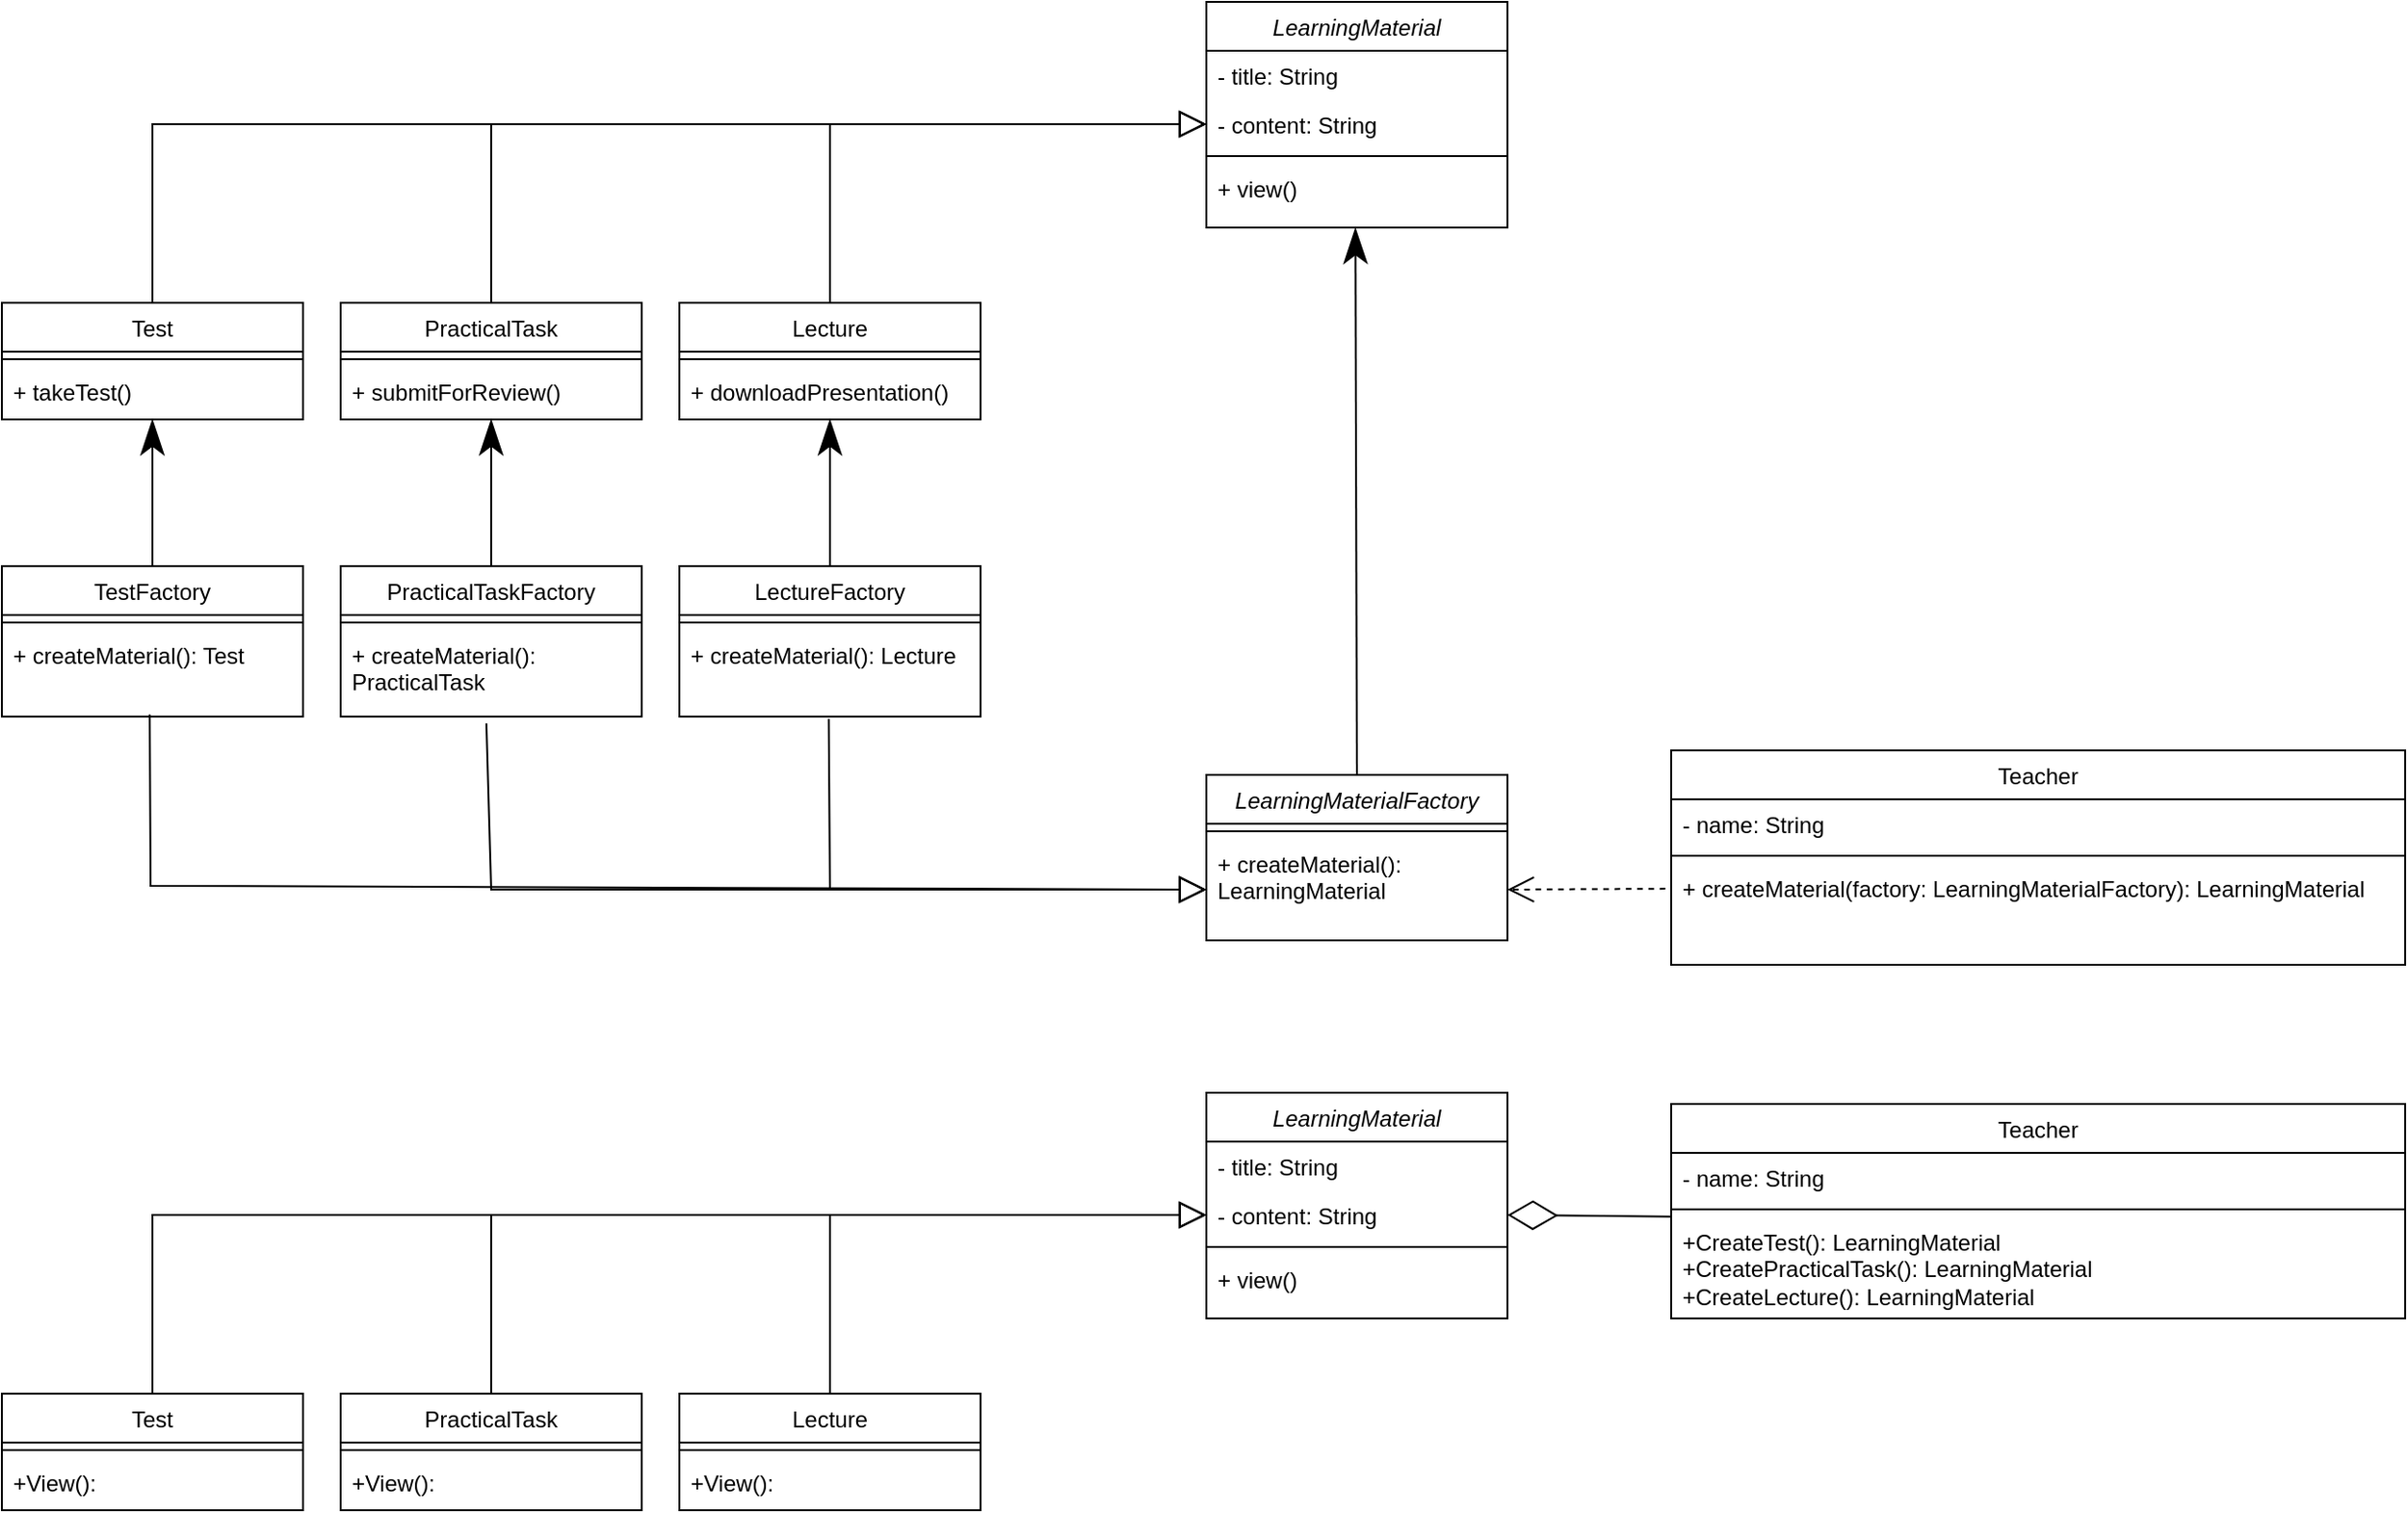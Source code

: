 <mxfile version="26.0.15">
  <diagram id="C5RBs43oDa-KdzZeNtuy" name="Page-1">
    <mxGraphModel dx="2914" dy="1096" grid="1" gridSize="10" guides="1" tooltips="1" connect="1" arrows="1" fold="1" page="1" pageScale="1" pageWidth="827" pageHeight="1169" math="0" shadow="0">
      <root>
        <mxCell id="WIyWlLk6GJQsqaUBKTNV-0" />
        <mxCell id="WIyWlLk6GJQsqaUBKTNV-1" parent="WIyWlLk6GJQsqaUBKTNV-0" />
        <mxCell id="zkfFHV4jXpPFQw0GAbJ--0" value="LearningMaterial" style="swimlane;fontStyle=2;align=center;verticalAlign=top;childLayout=stackLayout;horizontal=1;startSize=26;horizontalStack=0;resizeParent=1;resizeLast=0;collapsible=1;marginBottom=0;rounded=0;shadow=0;strokeWidth=1;" parent="WIyWlLk6GJQsqaUBKTNV-1" vertex="1">
          <mxGeometry x="580" y="130" width="160" height="120" as="geometry">
            <mxRectangle x="230" y="140" width="160" height="26" as="alternateBounds" />
          </mxGeometry>
        </mxCell>
        <mxCell id="zkfFHV4jXpPFQw0GAbJ--1" value="- title: String" style="text;align=left;verticalAlign=top;spacingLeft=4;spacingRight=4;overflow=hidden;rotatable=0;points=[[0,0.5],[1,0.5]];portConstraint=eastwest;" parent="zkfFHV4jXpPFQw0GAbJ--0" vertex="1">
          <mxGeometry y="26" width="160" height="26" as="geometry" />
        </mxCell>
        <mxCell id="zkfFHV4jXpPFQw0GAbJ--2" value="- content: String" style="text;align=left;verticalAlign=top;spacingLeft=4;spacingRight=4;overflow=hidden;rotatable=0;points=[[0,0.5],[1,0.5]];portConstraint=eastwest;rounded=0;shadow=0;html=0;" parent="zkfFHV4jXpPFQw0GAbJ--0" vertex="1">
          <mxGeometry y="52" width="160" height="26" as="geometry" />
        </mxCell>
        <mxCell id="zkfFHV4jXpPFQw0GAbJ--4" value="" style="line;html=1;strokeWidth=1;align=left;verticalAlign=middle;spacingTop=-1;spacingLeft=3;spacingRight=3;rotatable=0;labelPosition=right;points=[];portConstraint=eastwest;" parent="zkfFHV4jXpPFQw0GAbJ--0" vertex="1">
          <mxGeometry y="78" width="160" height="8" as="geometry" />
        </mxCell>
        <mxCell id="zkfFHV4jXpPFQw0GAbJ--5" value="+ view()" style="text;align=left;verticalAlign=top;spacingLeft=4;spacingRight=4;overflow=hidden;rotatable=0;points=[[0,0.5],[1,0.5]];portConstraint=eastwest;" parent="zkfFHV4jXpPFQw0GAbJ--0" vertex="1">
          <mxGeometry y="86" width="160" height="34" as="geometry" />
        </mxCell>
        <mxCell id="zkfFHV4jXpPFQw0GAbJ--6" value="Lecture" style="swimlane;fontStyle=0;align=center;verticalAlign=top;childLayout=stackLayout;horizontal=1;startSize=26;horizontalStack=0;resizeParent=1;resizeLast=0;collapsible=1;marginBottom=0;rounded=0;shadow=0;strokeWidth=1;" parent="WIyWlLk6GJQsqaUBKTNV-1" vertex="1">
          <mxGeometry x="300" y="290" width="160" height="62" as="geometry">
            <mxRectangle x="130" y="380" width="160" height="26" as="alternateBounds" />
          </mxGeometry>
        </mxCell>
        <mxCell id="zkfFHV4jXpPFQw0GAbJ--9" value="" style="line;html=1;strokeWidth=1;align=left;verticalAlign=middle;spacingTop=-1;spacingLeft=3;spacingRight=3;rotatable=0;labelPosition=right;points=[];portConstraint=eastwest;" parent="zkfFHV4jXpPFQw0GAbJ--6" vertex="1">
          <mxGeometry y="26" width="160" height="8" as="geometry" />
        </mxCell>
        <mxCell id="zkfFHV4jXpPFQw0GAbJ--10" value="+ downloadPresentation()" style="text;align=left;verticalAlign=top;spacingLeft=4;spacingRight=4;overflow=hidden;rotatable=0;points=[[0,0.5],[1,0.5]];portConstraint=eastwest;fontStyle=0" parent="zkfFHV4jXpPFQw0GAbJ--6" vertex="1">
          <mxGeometry y="34" width="160" height="26" as="geometry" />
        </mxCell>
        <mxCell id="zkfFHV4jXpPFQw0GAbJ--17" value="PracticalTask" style="swimlane;fontStyle=0;align=center;verticalAlign=top;childLayout=stackLayout;horizontal=1;startSize=26;horizontalStack=0;resizeParent=1;resizeLast=0;collapsible=1;marginBottom=0;rounded=0;shadow=0;strokeWidth=1;" parent="WIyWlLk6GJQsqaUBKTNV-1" vertex="1">
          <mxGeometry x="120" y="290" width="160" height="62" as="geometry">
            <mxRectangle x="550" y="140" width="160" height="26" as="alternateBounds" />
          </mxGeometry>
        </mxCell>
        <mxCell id="zkfFHV4jXpPFQw0GAbJ--23" value="" style="line;html=1;strokeWidth=1;align=left;verticalAlign=middle;spacingTop=-1;spacingLeft=3;spacingRight=3;rotatable=0;labelPosition=right;points=[];portConstraint=eastwest;" parent="zkfFHV4jXpPFQw0GAbJ--17" vertex="1">
          <mxGeometry y="26" width="160" height="8" as="geometry" />
        </mxCell>
        <mxCell id="zkfFHV4jXpPFQw0GAbJ--25" value="+ submitForReview()" style="text;align=left;verticalAlign=top;spacingLeft=4;spacingRight=4;overflow=hidden;rotatable=0;points=[[0,0.5],[1,0.5]];portConstraint=eastwest;" parent="zkfFHV4jXpPFQw0GAbJ--17" vertex="1">
          <mxGeometry y="34" width="160" height="26" as="geometry" />
        </mxCell>
        <mxCell id="MCzcpst0xotEQNAqD-v0-2" value="Test" style="swimlane;fontStyle=0;align=center;verticalAlign=top;childLayout=stackLayout;horizontal=1;startSize=26;horizontalStack=0;resizeParent=1;resizeLast=0;collapsible=1;marginBottom=0;rounded=0;shadow=0;strokeWidth=1;" parent="WIyWlLk6GJQsqaUBKTNV-1" vertex="1">
          <mxGeometry x="-60" y="290" width="160" height="62" as="geometry">
            <mxRectangle x="550" y="140" width="160" height="26" as="alternateBounds" />
          </mxGeometry>
        </mxCell>
        <mxCell id="MCzcpst0xotEQNAqD-v0-8" value="" style="line;html=1;strokeWidth=1;align=left;verticalAlign=middle;spacingTop=-1;spacingLeft=3;spacingRight=3;rotatable=0;labelPosition=right;points=[];portConstraint=eastwest;" parent="MCzcpst0xotEQNAqD-v0-2" vertex="1">
          <mxGeometry y="26" width="160" height="8" as="geometry" />
        </mxCell>
        <mxCell id="MCzcpst0xotEQNAqD-v0-9" value="+ takeTest()" style="text;align=left;verticalAlign=top;spacingLeft=4;spacingRight=4;overflow=hidden;rotatable=0;points=[[0,0.5],[1,0.5]];portConstraint=eastwest;" parent="MCzcpst0xotEQNAqD-v0-2" vertex="1">
          <mxGeometry y="34" width="160" height="26" as="geometry" />
        </mxCell>
        <mxCell id="MCzcpst0xotEQNAqD-v0-11" value="LearningMaterialFactory" style="swimlane;fontStyle=2;align=center;verticalAlign=top;childLayout=stackLayout;horizontal=1;startSize=26;horizontalStack=0;resizeParent=1;resizeLast=0;collapsible=1;marginBottom=0;rounded=0;shadow=0;strokeWidth=1;" parent="WIyWlLk6GJQsqaUBKTNV-1" vertex="1">
          <mxGeometry x="580" y="541" width="160" height="88" as="geometry">
            <mxRectangle x="230" y="140" width="160" height="26" as="alternateBounds" />
          </mxGeometry>
        </mxCell>
        <mxCell id="MCzcpst0xotEQNAqD-v0-14" value="" style="line;html=1;strokeWidth=1;align=left;verticalAlign=middle;spacingTop=-1;spacingLeft=3;spacingRight=3;rotatable=0;labelPosition=right;points=[];portConstraint=eastwest;" parent="MCzcpst0xotEQNAqD-v0-11" vertex="1">
          <mxGeometry y="26" width="160" height="8" as="geometry" />
        </mxCell>
        <mxCell id="MCzcpst0xotEQNAqD-v0-15" value="+ createMaterial(): LearningMaterial" style="text;align=left;verticalAlign=top;spacingLeft=4;spacingRight=4;overflow=hidden;rotatable=0;points=[[0,0.5],[1,0.5]];portConstraint=eastwest;whiteSpace=wrap;" parent="MCzcpst0xotEQNAqD-v0-11" vertex="1">
          <mxGeometry y="34" width="160" height="54" as="geometry" />
        </mxCell>
        <mxCell id="MCzcpst0xotEQNAqD-v0-16" value="LectureFactory" style="swimlane;fontStyle=0;align=center;verticalAlign=top;childLayout=stackLayout;horizontal=1;startSize=26;horizontalStack=0;resizeParent=1;resizeLast=0;collapsible=1;marginBottom=0;rounded=0;shadow=0;strokeWidth=1;" parent="WIyWlLk6GJQsqaUBKTNV-1" vertex="1">
          <mxGeometry x="300" y="430" width="160" height="80" as="geometry">
            <mxRectangle x="130" y="380" width="160" height="26" as="alternateBounds" />
          </mxGeometry>
        </mxCell>
        <mxCell id="MCzcpst0xotEQNAqD-v0-17" value="" style="line;html=1;strokeWidth=1;align=left;verticalAlign=middle;spacingTop=-1;spacingLeft=3;spacingRight=3;rotatable=0;labelPosition=right;points=[];portConstraint=eastwest;" parent="MCzcpst0xotEQNAqD-v0-16" vertex="1">
          <mxGeometry y="26" width="160" height="8" as="geometry" />
        </mxCell>
        <mxCell id="MCzcpst0xotEQNAqD-v0-18" value="+ createMaterial(): Lecture" style="text;align=left;verticalAlign=top;spacingLeft=4;spacingRight=4;overflow=hidden;rotatable=0;points=[[0,0.5],[1,0.5]];portConstraint=eastwest;fontStyle=0" parent="MCzcpst0xotEQNAqD-v0-16" vertex="1">
          <mxGeometry y="34" width="160" height="46" as="geometry" />
        </mxCell>
        <mxCell id="MCzcpst0xotEQNAqD-v0-19" value="PracticalTaskFactory" style="swimlane;fontStyle=0;align=center;verticalAlign=top;childLayout=stackLayout;horizontal=1;startSize=26;horizontalStack=0;resizeParent=1;resizeLast=0;collapsible=1;marginBottom=0;rounded=0;shadow=0;strokeWidth=1;" parent="WIyWlLk6GJQsqaUBKTNV-1" vertex="1">
          <mxGeometry x="120" y="430" width="160" height="80" as="geometry">
            <mxRectangle x="550" y="140" width="160" height="26" as="alternateBounds" />
          </mxGeometry>
        </mxCell>
        <mxCell id="MCzcpst0xotEQNAqD-v0-20" value="" style="line;html=1;strokeWidth=1;align=left;verticalAlign=middle;spacingTop=-1;spacingLeft=3;spacingRight=3;rotatable=0;labelPosition=right;points=[];portConstraint=eastwest;" parent="MCzcpst0xotEQNAqD-v0-19" vertex="1">
          <mxGeometry y="26" width="160" height="8" as="geometry" />
        </mxCell>
        <mxCell id="MCzcpst0xotEQNAqD-v0-21" value="+ createMaterial(): PracticalTask" style="text;align=left;verticalAlign=top;spacingLeft=4;spacingRight=4;overflow=hidden;rotatable=0;points=[[0,0.5],[1,0.5]];portConstraint=eastwest;whiteSpace=wrap;" parent="MCzcpst0xotEQNAqD-v0-19" vertex="1">
          <mxGeometry y="34" width="160" height="46" as="geometry" />
        </mxCell>
        <mxCell id="MCzcpst0xotEQNAqD-v0-22" value="TestFactory" style="swimlane;fontStyle=0;align=center;verticalAlign=top;childLayout=stackLayout;horizontal=1;startSize=26;horizontalStack=0;resizeParent=1;resizeLast=0;collapsible=1;marginBottom=0;rounded=0;shadow=0;strokeWidth=1;" parent="WIyWlLk6GJQsqaUBKTNV-1" vertex="1">
          <mxGeometry x="-60" y="430" width="160" height="80" as="geometry">
            <mxRectangle x="550" y="140" width="160" height="26" as="alternateBounds" />
          </mxGeometry>
        </mxCell>
        <mxCell id="MCzcpst0xotEQNAqD-v0-23" value="" style="line;html=1;strokeWidth=1;align=left;verticalAlign=middle;spacingTop=-1;spacingLeft=3;spacingRight=3;rotatable=0;labelPosition=right;points=[];portConstraint=eastwest;" parent="MCzcpst0xotEQNAqD-v0-22" vertex="1">
          <mxGeometry y="26" width="160" height="8" as="geometry" />
        </mxCell>
        <mxCell id="MCzcpst0xotEQNAqD-v0-24" value="+ createMaterial(): Test" style="text;align=left;verticalAlign=top;spacingLeft=4;spacingRight=4;overflow=hidden;rotatable=0;points=[[0,0.5],[1,0.5]];portConstraint=eastwest;" parent="MCzcpst0xotEQNAqD-v0-22" vertex="1">
          <mxGeometry y="34" width="160" height="46" as="geometry" />
        </mxCell>
        <mxCell id="MCzcpst0xotEQNAqD-v0-25" value="Teacher" style="swimlane;fontStyle=0;align=center;verticalAlign=top;childLayout=stackLayout;horizontal=1;startSize=26;horizontalStack=0;resizeParent=1;resizeLast=0;collapsible=1;marginBottom=0;rounded=0;shadow=0;strokeWidth=1;" parent="WIyWlLk6GJQsqaUBKTNV-1" vertex="1">
          <mxGeometry x="827" y="528" width="390" height="114" as="geometry">
            <mxRectangle x="230" y="140" width="160" height="26" as="alternateBounds" />
          </mxGeometry>
        </mxCell>
        <mxCell id="MCzcpst0xotEQNAqD-v0-26" value="- name: String" style="text;align=left;verticalAlign=top;spacingLeft=4;spacingRight=4;overflow=hidden;rotatable=0;points=[[0,0.5],[1,0.5]];portConstraint=eastwest;" parent="MCzcpst0xotEQNAqD-v0-25" vertex="1">
          <mxGeometry y="26" width="390" height="26" as="geometry" />
        </mxCell>
        <mxCell id="MCzcpst0xotEQNAqD-v0-28" value="" style="line;html=1;strokeWidth=1;align=left;verticalAlign=middle;spacingTop=-1;spacingLeft=3;spacingRight=3;rotatable=0;labelPosition=right;points=[];portConstraint=eastwest;" parent="MCzcpst0xotEQNAqD-v0-25" vertex="1">
          <mxGeometry y="52" width="390" height="8" as="geometry" />
        </mxCell>
        <mxCell id="MCzcpst0xotEQNAqD-v0-29" value="+ createMaterial(factory: LearningMaterialFactory): LearningMaterial " style="text;align=left;verticalAlign=top;spacingLeft=4;spacingRight=4;overflow=hidden;rotatable=0;points=[[0,0.5],[1,0.5]];portConstraint=eastwest;whiteSpace=wrap;" parent="MCzcpst0xotEQNAqD-v0-25" vertex="1">
          <mxGeometry y="60" width="390" height="54" as="geometry" />
        </mxCell>
        <mxCell id="MCzcpst0xotEQNAqD-v0-39" value="" style="endArrow=block;endFill=0;endSize=12;html=1;rounded=0;exitX=0.5;exitY=0;exitDx=0;exitDy=0;entryX=0;entryY=0.5;entryDx=0;entryDy=0;" parent="WIyWlLk6GJQsqaUBKTNV-1" source="MCzcpst0xotEQNAqD-v0-2" target="zkfFHV4jXpPFQw0GAbJ--2" edge="1">
          <mxGeometry width="160" relative="1" as="geometry">
            <mxPoint x="340" y="460" as="sourcePoint" />
            <mxPoint x="430" y="460" as="targetPoint" />
            <Array as="points">
              <mxPoint x="20" y="195" />
            </Array>
          </mxGeometry>
        </mxCell>
        <mxCell id="MCzcpst0xotEQNAqD-v0-40" value="" style="endArrow=block;endFill=0;endSize=12;html=1;rounded=0;exitX=0.5;exitY=0;exitDx=0;exitDy=0;entryX=0;entryY=0.5;entryDx=0;entryDy=0;" parent="WIyWlLk6GJQsqaUBKTNV-1" source="zkfFHV4jXpPFQw0GAbJ--17" target="zkfFHV4jXpPFQw0GAbJ--2" edge="1">
          <mxGeometry width="160" relative="1" as="geometry">
            <mxPoint x="350" y="470" as="sourcePoint" />
            <mxPoint x="440" y="470" as="targetPoint" />
            <Array as="points">
              <mxPoint x="200" y="195" />
            </Array>
          </mxGeometry>
        </mxCell>
        <mxCell id="MCzcpst0xotEQNAqD-v0-41" value="" style="endArrow=block;endFill=0;endSize=12;html=1;rounded=0;exitX=0.5;exitY=0;exitDx=0;exitDy=0;entryX=0;entryY=0.5;entryDx=0;entryDy=0;startArrow=none;startFill=0;" parent="WIyWlLk6GJQsqaUBKTNV-1" source="zkfFHV4jXpPFQw0GAbJ--6" target="zkfFHV4jXpPFQw0GAbJ--2" edge="1">
          <mxGeometry width="160" relative="1" as="geometry">
            <mxPoint x="360" y="480" as="sourcePoint" />
            <mxPoint x="450" y="480" as="targetPoint" />
            <Array as="points">
              <mxPoint x="380" y="195" />
            </Array>
          </mxGeometry>
        </mxCell>
        <mxCell id="MCzcpst0xotEQNAqD-v0-42" value="" style="endArrow=classicThin;endSize=16;endFill=1;html=1;rounded=0;entryX=0.5;entryY=1;entryDx=0;entryDy=0;exitX=0.5;exitY=0;exitDx=0;exitDy=0;" parent="WIyWlLk6GJQsqaUBKTNV-1" source="MCzcpst0xotEQNAqD-v0-22" target="MCzcpst0xotEQNAqD-v0-2" edge="1">
          <mxGeometry width="160" relative="1" as="geometry">
            <mxPoint x="380" y="470" as="sourcePoint" />
            <mxPoint x="540" y="470" as="targetPoint" />
          </mxGeometry>
        </mxCell>
        <mxCell id="MCzcpst0xotEQNAqD-v0-43" value="" style="endArrow=classicThin;endSize=16;endFill=1;html=1;rounded=0;entryX=0.5;entryY=1;entryDx=0;entryDy=0;exitX=0.5;exitY=0;exitDx=0;exitDy=0;" parent="WIyWlLk6GJQsqaUBKTNV-1" source="MCzcpst0xotEQNAqD-v0-19" target="zkfFHV4jXpPFQw0GAbJ--17" edge="1">
          <mxGeometry width="160" relative="1" as="geometry">
            <mxPoint x="30" y="440" as="sourcePoint" />
            <mxPoint x="30" y="362" as="targetPoint" />
          </mxGeometry>
        </mxCell>
        <mxCell id="MCzcpst0xotEQNAqD-v0-44" value="" style="endArrow=classicThin;endSize=16;endFill=1;html=1;rounded=0;entryX=0.5;entryY=1;entryDx=0;entryDy=0;exitX=0.5;exitY=0;exitDx=0;exitDy=0;" parent="WIyWlLk6GJQsqaUBKTNV-1" source="MCzcpst0xotEQNAqD-v0-16" target="zkfFHV4jXpPFQw0GAbJ--6" edge="1">
          <mxGeometry width="160" relative="1" as="geometry">
            <mxPoint x="210" y="440" as="sourcePoint" />
            <mxPoint x="210" y="362" as="targetPoint" />
          </mxGeometry>
        </mxCell>
        <mxCell id="MCzcpst0xotEQNAqD-v0-45" value="" style="endArrow=classicThin;endSize=16;endFill=1;html=1;rounded=0;exitX=0.5;exitY=0;exitDx=0;exitDy=0;entryX=0.495;entryY=1.006;entryDx=0;entryDy=0;entryPerimeter=0;" parent="WIyWlLk6GJQsqaUBKTNV-1" source="MCzcpst0xotEQNAqD-v0-11" target="zkfFHV4jXpPFQw0GAbJ--5" edge="1">
          <mxGeometry width="160" relative="1" as="geometry">
            <mxPoint x="390" y="440" as="sourcePoint" />
            <mxPoint x="610" y="320" as="targetPoint" />
          </mxGeometry>
        </mxCell>
        <mxCell id="MCzcpst0xotEQNAqD-v0-47" value="" style="endArrow=open;endSize=12;dashed=1;html=1;rounded=0;entryX=1;entryY=0.5;entryDx=0;entryDy=0;exitX=-0.008;exitY=0.251;exitDx=0;exitDy=0;exitPerimeter=0;" parent="WIyWlLk6GJQsqaUBKTNV-1" source="MCzcpst0xotEQNAqD-v0-29" target="MCzcpst0xotEQNAqD-v0-15" edge="1">
          <mxGeometry width="160" relative="1" as="geometry">
            <mxPoint x="810" y="630" as="sourcePoint" />
            <mxPoint x="980" y="630" as="targetPoint" />
          </mxGeometry>
        </mxCell>
        <mxCell id="MCzcpst0xotEQNAqD-v0-36" value="" style="endArrow=block;endFill=0;endSize=12;html=1;rounded=0;exitX=0.491;exitY=0.975;exitDx=0;exitDy=0;entryX=0;entryY=0.5;entryDx=0;entryDy=0;exitPerimeter=0;" parent="WIyWlLk6GJQsqaUBKTNV-1" source="MCzcpst0xotEQNAqD-v0-24" target="MCzcpst0xotEQNAqD-v0-15" edge="1">
          <mxGeometry width="160" relative="1" as="geometry">
            <mxPoint x="310" y="430" as="sourcePoint" />
            <mxPoint x="400" y="430" as="targetPoint" />
            <Array as="points">
              <mxPoint x="19" y="600" />
            </Array>
          </mxGeometry>
        </mxCell>
        <mxCell id="MCzcpst0xotEQNAqD-v0-38" value="" style="endArrow=block;endFill=0;endSize=12;html=1;rounded=0;entryX=0;entryY=0.5;entryDx=0;entryDy=0;exitX=0.484;exitY=1.079;exitDx=0;exitDy=0;exitPerimeter=0;" parent="WIyWlLk6GJQsqaUBKTNV-1" source="MCzcpst0xotEQNAqD-v0-21" target="MCzcpst0xotEQNAqD-v0-15" edge="1">
          <mxGeometry width="160" relative="1" as="geometry">
            <mxPoint x="330" y="450" as="sourcePoint" />
            <mxPoint x="550" y="570" as="targetPoint" />
            <Array as="points">
              <mxPoint x="200" y="602" />
            </Array>
          </mxGeometry>
        </mxCell>
        <mxCell id="MCzcpst0xotEQNAqD-v0-37" value="" style="endArrow=block;endFill=0;endSize=12;html=1;rounded=0;exitX=0.496;exitY=1.028;exitDx=0;exitDy=0;entryX=0;entryY=0.5;entryDx=0;entryDy=0;exitPerimeter=0;" parent="WIyWlLk6GJQsqaUBKTNV-1" source="MCzcpst0xotEQNAqD-v0-18" target="MCzcpst0xotEQNAqD-v0-15" edge="1">
          <mxGeometry width="160" relative="1" as="geometry">
            <mxPoint x="320" y="440" as="sourcePoint" />
            <mxPoint x="410" y="440" as="targetPoint" />
            <Array as="points">
              <mxPoint x="380" y="602" />
            </Array>
          </mxGeometry>
        </mxCell>
        <mxCell id="YxM2xl57sLvjzxrP7ehZ-5" value="LearningMaterial" style="swimlane;fontStyle=2;align=center;verticalAlign=top;childLayout=stackLayout;horizontal=1;startSize=26;horizontalStack=0;resizeParent=1;resizeLast=0;collapsible=1;marginBottom=0;rounded=0;shadow=0;strokeWidth=1;" vertex="1" parent="WIyWlLk6GJQsqaUBKTNV-1">
          <mxGeometry x="580" y="710" width="160" height="120" as="geometry">
            <mxRectangle x="230" y="140" width="160" height="26" as="alternateBounds" />
          </mxGeometry>
        </mxCell>
        <mxCell id="YxM2xl57sLvjzxrP7ehZ-6" value="- title: String" style="text;align=left;verticalAlign=top;spacingLeft=4;spacingRight=4;overflow=hidden;rotatable=0;points=[[0,0.5],[1,0.5]];portConstraint=eastwest;" vertex="1" parent="YxM2xl57sLvjzxrP7ehZ-5">
          <mxGeometry y="26" width="160" height="26" as="geometry" />
        </mxCell>
        <mxCell id="YxM2xl57sLvjzxrP7ehZ-7" value="- content: String" style="text;align=left;verticalAlign=top;spacingLeft=4;spacingRight=4;overflow=hidden;rotatable=0;points=[[0,0.5],[1,0.5]];portConstraint=eastwest;rounded=0;shadow=0;html=0;" vertex="1" parent="YxM2xl57sLvjzxrP7ehZ-5">
          <mxGeometry y="52" width="160" height="26" as="geometry" />
        </mxCell>
        <mxCell id="YxM2xl57sLvjzxrP7ehZ-8" value="" style="line;html=1;strokeWidth=1;align=left;verticalAlign=middle;spacingTop=-1;spacingLeft=3;spacingRight=3;rotatable=0;labelPosition=right;points=[];portConstraint=eastwest;" vertex="1" parent="YxM2xl57sLvjzxrP7ehZ-5">
          <mxGeometry y="78" width="160" height="8" as="geometry" />
        </mxCell>
        <mxCell id="YxM2xl57sLvjzxrP7ehZ-9" value="+ view()" style="text;align=left;verticalAlign=top;spacingLeft=4;spacingRight=4;overflow=hidden;rotatable=0;points=[[0,0.5],[1,0.5]];portConstraint=eastwest;" vertex="1" parent="YxM2xl57sLvjzxrP7ehZ-5">
          <mxGeometry y="86" width="160" height="34" as="geometry" />
        </mxCell>
        <mxCell id="YxM2xl57sLvjzxrP7ehZ-10" value="Lecture" style="swimlane;fontStyle=0;align=center;verticalAlign=top;childLayout=stackLayout;horizontal=1;startSize=26;horizontalStack=0;resizeParent=1;resizeLast=0;collapsible=1;marginBottom=0;rounded=0;shadow=0;strokeWidth=1;" vertex="1" parent="WIyWlLk6GJQsqaUBKTNV-1">
          <mxGeometry x="300" y="870" width="160" height="62" as="geometry">
            <mxRectangle x="130" y="380" width="160" height="26" as="alternateBounds" />
          </mxGeometry>
        </mxCell>
        <mxCell id="YxM2xl57sLvjzxrP7ehZ-11" value="" style="line;html=1;strokeWidth=1;align=left;verticalAlign=middle;spacingTop=-1;spacingLeft=3;spacingRight=3;rotatable=0;labelPosition=right;points=[];portConstraint=eastwest;" vertex="1" parent="YxM2xl57sLvjzxrP7ehZ-10">
          <mxGeometry y="26" width="160" height="8" as="geometry" />
        </mxCell>
        <mxCell id="YxM2xl57sLvjzxrP7ehZ-12" value="+View(): " style="text;align=left;verticalAlign=top;spacingLeft=4;spacingRight=4;overflow=hidden;rotatable=0;points=[[0,0.5],[1,0.5]];portConstraint=eastwest;fontStyle=0" vertex="1" parent="YxM2xl57sLvjzxrP7ehZ-10">
          <mxGeometry y="34" width="160" height="26" as="geometry" />
        </mxCell>
        <mxCell id="YxM2xl57sLvjzxrP7ehZ-13" value="PracticalTask" style="swimlane;fontStyle=0;align=center;verticalAlign=top;childLayout=stackLayout;horizontal=1;startSize=26;horizontalStack=0;resizeParent=1;resizeLast=0;collapsible=1;marginBottom=0;rounded=0;shadow=0;strokeWidth=1;" vertex="1" parent="WIyWlLk6GJQsqaUBKTNV-1">
          <mxGeometry x="120" y="870" width="160" height="62" as="geometry">
            <mxRectangle x="550" y="140" width="160" height="26" as="alternateBounds" />
          </mxGeometry>
        </mxCell>
        <mxCell id="YxM2xl57sLvjzxrP7ehZ-14" value="" style="line;html=1;strokeWidth=1;align=left;verticalAlign=middle;spacingTop=-1;spacingLeft=3;spacingRight=3;rotatable=0;labelPosition=right;points=[];portConstraint=eastwest;" vertex="1" parent="YxM2xl57sLvjzxrP7ehZ-13">
          <mxGeometry y="26" width="160" height="8" as="geometry" />
        </mxCell>
        <mxCell id="YxM2xl57sLvjzxrP7ehZ-15" value="+View(): " style="text;align=left;verticalAlign=top;spacingLeft=4;spacingRight=4;overflow=hidden;rotatable=0;points=[[0,0.5],[1,0.5]];portConstraint=eastwest;" vertex="1" parent="YxM2xl57sLvjzxrP7ehZ-13">
          <mxGeometry y="34" width="160" height="26" as="geometry" />
        </mxCell>
        <mxCell id="YxM2xl57sLvjzxrP7ehZ-16" value="Test" style="swimlane;fontStyle=0;align=center;verticalAlign=top;childLayout=stackLayout;horizontal=1;startSize=26;horizontalStack=0;resizeParent=1;resizeLast=0;collapsible=1;marginBottom=0;rounded=0;shadow=0;strokeWidth=1;" vertex="1" parent="WIyWlLk6GJQsqaUBKTNV-1">
          <mxGeometry x="-60" y="870" width="160" height="62" as="geometry">
            <mxRectangle x="550" y="140" width="160" height="26" as="alternateBounds" />
          </mxGeometry>
        </mxCell>
        <mxCell id="YxM2xl57sLvjzxrP7ehZ-17" value="" style="line;html=1;strokeWidth=1;align=left;verticalAlign=middle;spacingTop=-1;spacingLeft=3;spacingRight=3;rotatable=0;labelPosition=right;points=[];portConstraint=eastwest;" vertex="1" parent="YxM2xl57sLvjzxrP7ehZ-16">
          <mxGeometry y="26" width="160" height="8" as="geometry" />
        </mxCell>
        <mxCell id="YxM2xl57sLvjzxrP7ehZ-18" value="+View(): " style="text;align=left;verticalAlign=top;spacingLeft=4;spacingRight=4;overflow=hidden;rotatable=0;points=[[0,0.5],[1,0.5]];portConstraint=eastwest;" vertex="1" parent="YxM2xl57sLvjzxrP7ehZ-16">
          <mxGeometry y="34" width="160" height="26" as="geometry" />
        </mxCell>
        <mxCell id="YxM2xl57sLvjzxrP7ehZ-19" value="" style="endArrow=block;endFill=0;endSize=12;html=1;rounded=0;exitX=0.5;exitY=0;exitDx=0;exitDy=0;entryX=0;entryY=0.5;entryDx=0;entryDy=0;" edge="1" parent="WIyWlLk6GJQsqaUBKTNV-1" source="YxM2xl57sLvjzxrP7ehZ-16" target="YxM2xl57sLvjzxrP7ehZ-7">
          <mxGeometry width="160" relative="1" as="geometry">
            <mxPoint x="340" y="1040" as="sourcePoint" />
            <mxPoint x="430" y="1040" as="targetPoint" />
            <Array as="points">
              <mxPoint x="20" y="775" />
            </Array>
          </mxGeometry>
        </mxCell>
        <mxCell id="YxM2xl57sLvjzxrP7ehZ-20" value="" style="endArrow=block;endFill=0;endSize=12;html=1;rounded=0;exitX=0.5;exitY=0;exitDx=0;exitDy=0;entryX=0;entryY=0.5;entryDx=0;entryDy=0;" edge="1" parent="WIyWlLk6GJQsqaUBKTNV-1" source="YxM2xl57sLvjzxrP7ehZ-13" target="YxM2xl57sLvjzxrP7ehZ-7">
          <mxGeometry width="160" relative="1" as="geometry">
            <mxPoint x="350" y="1050" as="sourcePoint" />
            <mxPoint x="440" y="1050" as="targetPoint" />
            <Array as="points">
              <mxPoint x="200" y="775" />
            </Array>
          </mxGeometry>
        </mxCell>
        <mxCell id="YxM2xl57sLvjzxrP7ehZ-21" value="" style="endArrow=block;endFill=0;endSize=12;html=1;rounded=0;exitX=0.5;exitY=0;exitDx=0;exitDy=0;entryX=0;entryY=0.5;entryDx=0;entryDy=0;startArrow=none;startFill=0;" edge="1" parent="WIyWlLk6GJQsqaUBKTNV-1" source="YxM2xl57sLvjzxrP7ehZ-10" target="YxM2xl57sLvjzxrP7ehZ-7">
          <mxGeometry width="160" relative="1" as="geometry">
            <mxPoint x="360" y="1060" as="sourcePoint" />
            <mxPoint x="450" y="1060" as="targetPoint" />
            <Array as="points">
              <mxPoint x="380" y="775" />
            </Array>
          </mxGeometry>
        </mxCell>
        <mxCell id="YxM2xl57sLvjzxrP7ehZ-23" value="Teacher" style="swimlane;fontStyle=0;align=center;verticalAlign=top;childLayout=stackLayout;horizontal=1;startSize=26;horizontalStack=0;resizeParent=1;resizeLast=0;collapsible=1;marginBottom=0;rounded=0;shadow=0;strokeWidth=1;" vertex="1" parent="WIyWlLk6GJQsqaUBKTNV-1">
          <mxGeometry x="827" y="716" width="390" height="114" as="geometry">
            <mxRectangle x="230" y="140" width="160" height="26" as="alternateBounds" />
          </mxGeometry>
        </mxCell>
        <mxCell id="YxM2xl57sLvjzxrP7ehZ-24" value="- name: String" style="text;align=left;verticalAlign=top;spacingLeft=4;spacingRight=4;overflow=hidden;rotatable=0;points=[[0,0.5],[1,0.5]];portConstraint=eastwest;" vertex="1" parent="YxM2xl57sLvjzxrP7ehZ-23">
          <mxGeometry y="26" width="390" height="26" as="geometry" />
        </mxCell>
        <mxCell id="YxM2xl57sLvjzxrP7ehZ-25" value="" style="line;html=1;strokeWidth=1;align=left;verticalAlign=middle;spacingTop=-1;spacingLeft=3;spacingRight=3;rotatable=0;labelPosition=right;points=[];portConstraint=eastwest;" vertex="1" parent="YxM2xl57sLvjzxrP7ehZ-23">
          <mxGeometry y="52" width="390" height="8" as="geometry" />
        </mxCell>
        <mxCell id="YxM2xl57sLvjzxrP7ehZ-26" value="+CreateTest(): LearningMaterial&#xa;+CreatePracticalTask(): LearningMaterial&#xa;+CreateLecture(): LearningMaterial" style="text;align=left;verticalAlign=top;spacingLeft=4;spacingRight=4;overflow=hidden;rotatable=0;points=[[0,0.5],[1,0.5]];portConstraint=eastwest;whiteSpace=wrap;" vertex="1" parent="YxM2xl57sLvjzxrP7ehZ-23">
          <mxGeometry y="60" width="390" height="54" as="geometry" />
        </mxCell>
        <mxCell id="YxM2xl57sLvjzxrP7ehZ-28" value="" style="endArrow=diamondThin;endFill=0;endSize=24;html=1;rounded=0;entryX=1;entryY=0.5;entryDx=0;entryDy=0;exitX=-0.001;exitY=-0.002;exitDx=0;exitDy=0;exitPerimeter=0;" edge="1" parent="WIyWlLk6GJQsqaUBKTNV-1" source="YxM2xl57sLvjzxrP7ehZ-26" target="YxM2xl57sLvjzxrP7ehZ-7">
          <mxGeometry width="160" relative="1" as="geometry">
            <mxPoint x="650" y="650" as="sourcePoint" />
            <mxPoint x="810" y="650" as="targetPoint" />
          </mxGeometry>
        </mxCell>
      </root>
    </mxGraphModel>
  </diagram>
</mxfile>
